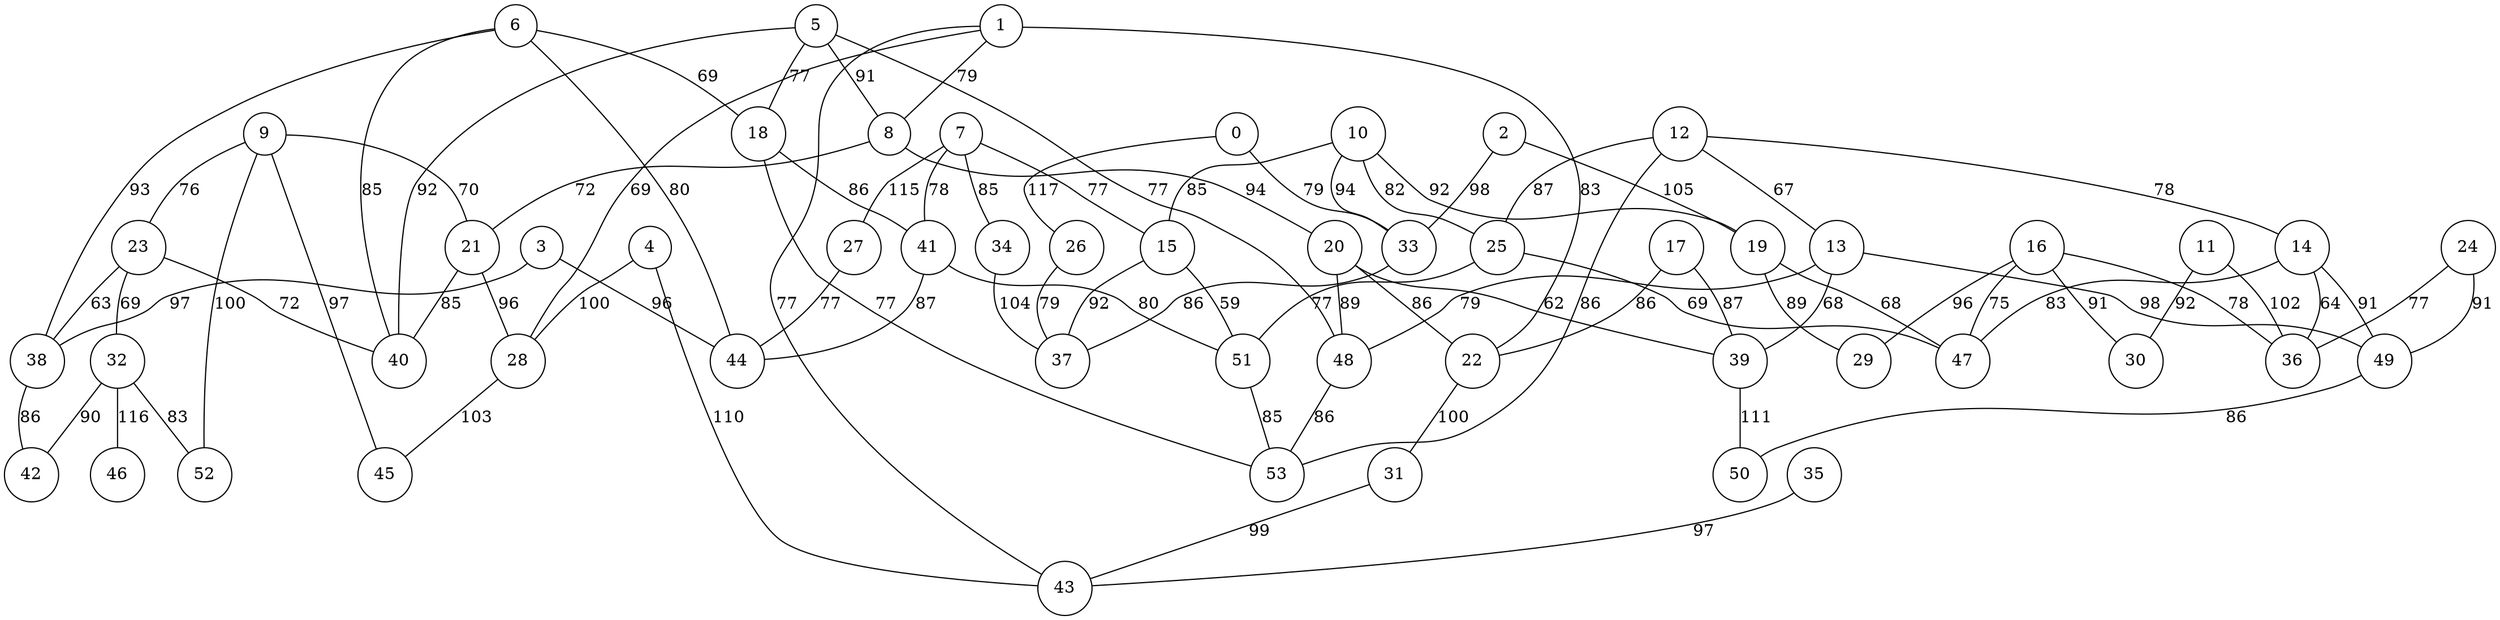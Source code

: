graph qubit_interaction_graph {
    node [shape=circle];
    0 -- 33 [label=79];
    0 -- 26 [label=117];
    1 -- 8 [label=79];
    1 -- 43 [label=77];
    1 -- 28 [label=69];
    1 -- 22 [label=83];
    2 -- 19 [label=105];
    2 -- 33 [label=98];
    3 -- 38 [label=97];
    3 -- 44 [label=96];
    4 -- 43 [label=110];
    4 -- 28 [label=100];
    5 -- 8 [label=91];
    5 -- 48 [label=77];
    5 -- 40 [label=92];
    5 -- 18 [label=77];
    6 -- 40 [label=85];
    6 -- 38 [label=93];
    6 -- 44 [label=80];
    6 -- 18 [label=69];
    7 -- 41 [label=78];
    7 -- 34 [label=85];
    7 -- 27 [label=115];
    7 -- 15 [label=77];
    8 -- 21 [label=72];
    8 -- 20 [label=94];
    9 -- 21 [label=70];
    9 -- 23 [label=76];
    9 -- 52 [label=100];
    9 -- 45 [label=97];
    10 -- 33 [label=94];
    10 -- 15 [label=85];
    10 -- 25 [label=82];
    10 -- 19 [label=92];
    11 -- 30 [label=92];
    11 -- 36 [label=102];
    12 -- 25 [label=87];
    12 -- 53 [label=86];
    12 -- 14 [label=78];
    12 -- 13 [label=67];
    13 -- 39 [label=68];
    13 -- 48 [label=79];
    13 -- 49 [label=98];
    14 -- 36 [label=64];
    14 -- 49 [label=91];
    14 -- 47 [label=83];
    15 -- 51 [label=59];
    15 -- 37 [label=92];
    16 -- 47 [label=75];
    16 -- 29 [label=96];
    16 -- 36 [label=78];
    16 -- 30 [label=91];
    17 -- 39 [label=87];
    17 -- 22 [label=86];
    18 -- 53 [label=77];
    18 -- 41 [label=86];
    19 -- 47 [label=68];
    19 -- 29 [label=89];
    20 -- 39 [label=62];
    20 -- 22 [label=86];
    20 -- 48 [label=89];
    21 -- 28 [label=96];
    21 -- 40 [label=85];
    22 -- 31 [label=100];
    23 -- 40 [label=72];
    23 -- 38 [label=63];
    23 -- 32 [label=69];
    24 -- 49 [label=91];
    24 -- 36 [label=77];
    25 -- 47 [label=69];
    25 -- 51 [label=77];
    26 -- 37 [label=79];
    27 -- 44 [label=77];
    28 -- 45 [label=103];
    31 -- 43 [label=99];
    32 -- 52 [label=83];
    32 -- 42 [label=90];
    32 -- 46 [label=116];
    33 -- 37 [label=86];
    34 -- 37 [label=104];
    35 -- 43 [label=97];
    38 -- 42 [label=86];
    39 -- 50 [label=111];
    41 -- 51 [label=80];
    41 -- 44 [label=87];
    48 -- 53 [label=86];
    49 -- 50 [label=86];
    51 -- 53 [label=85];
}